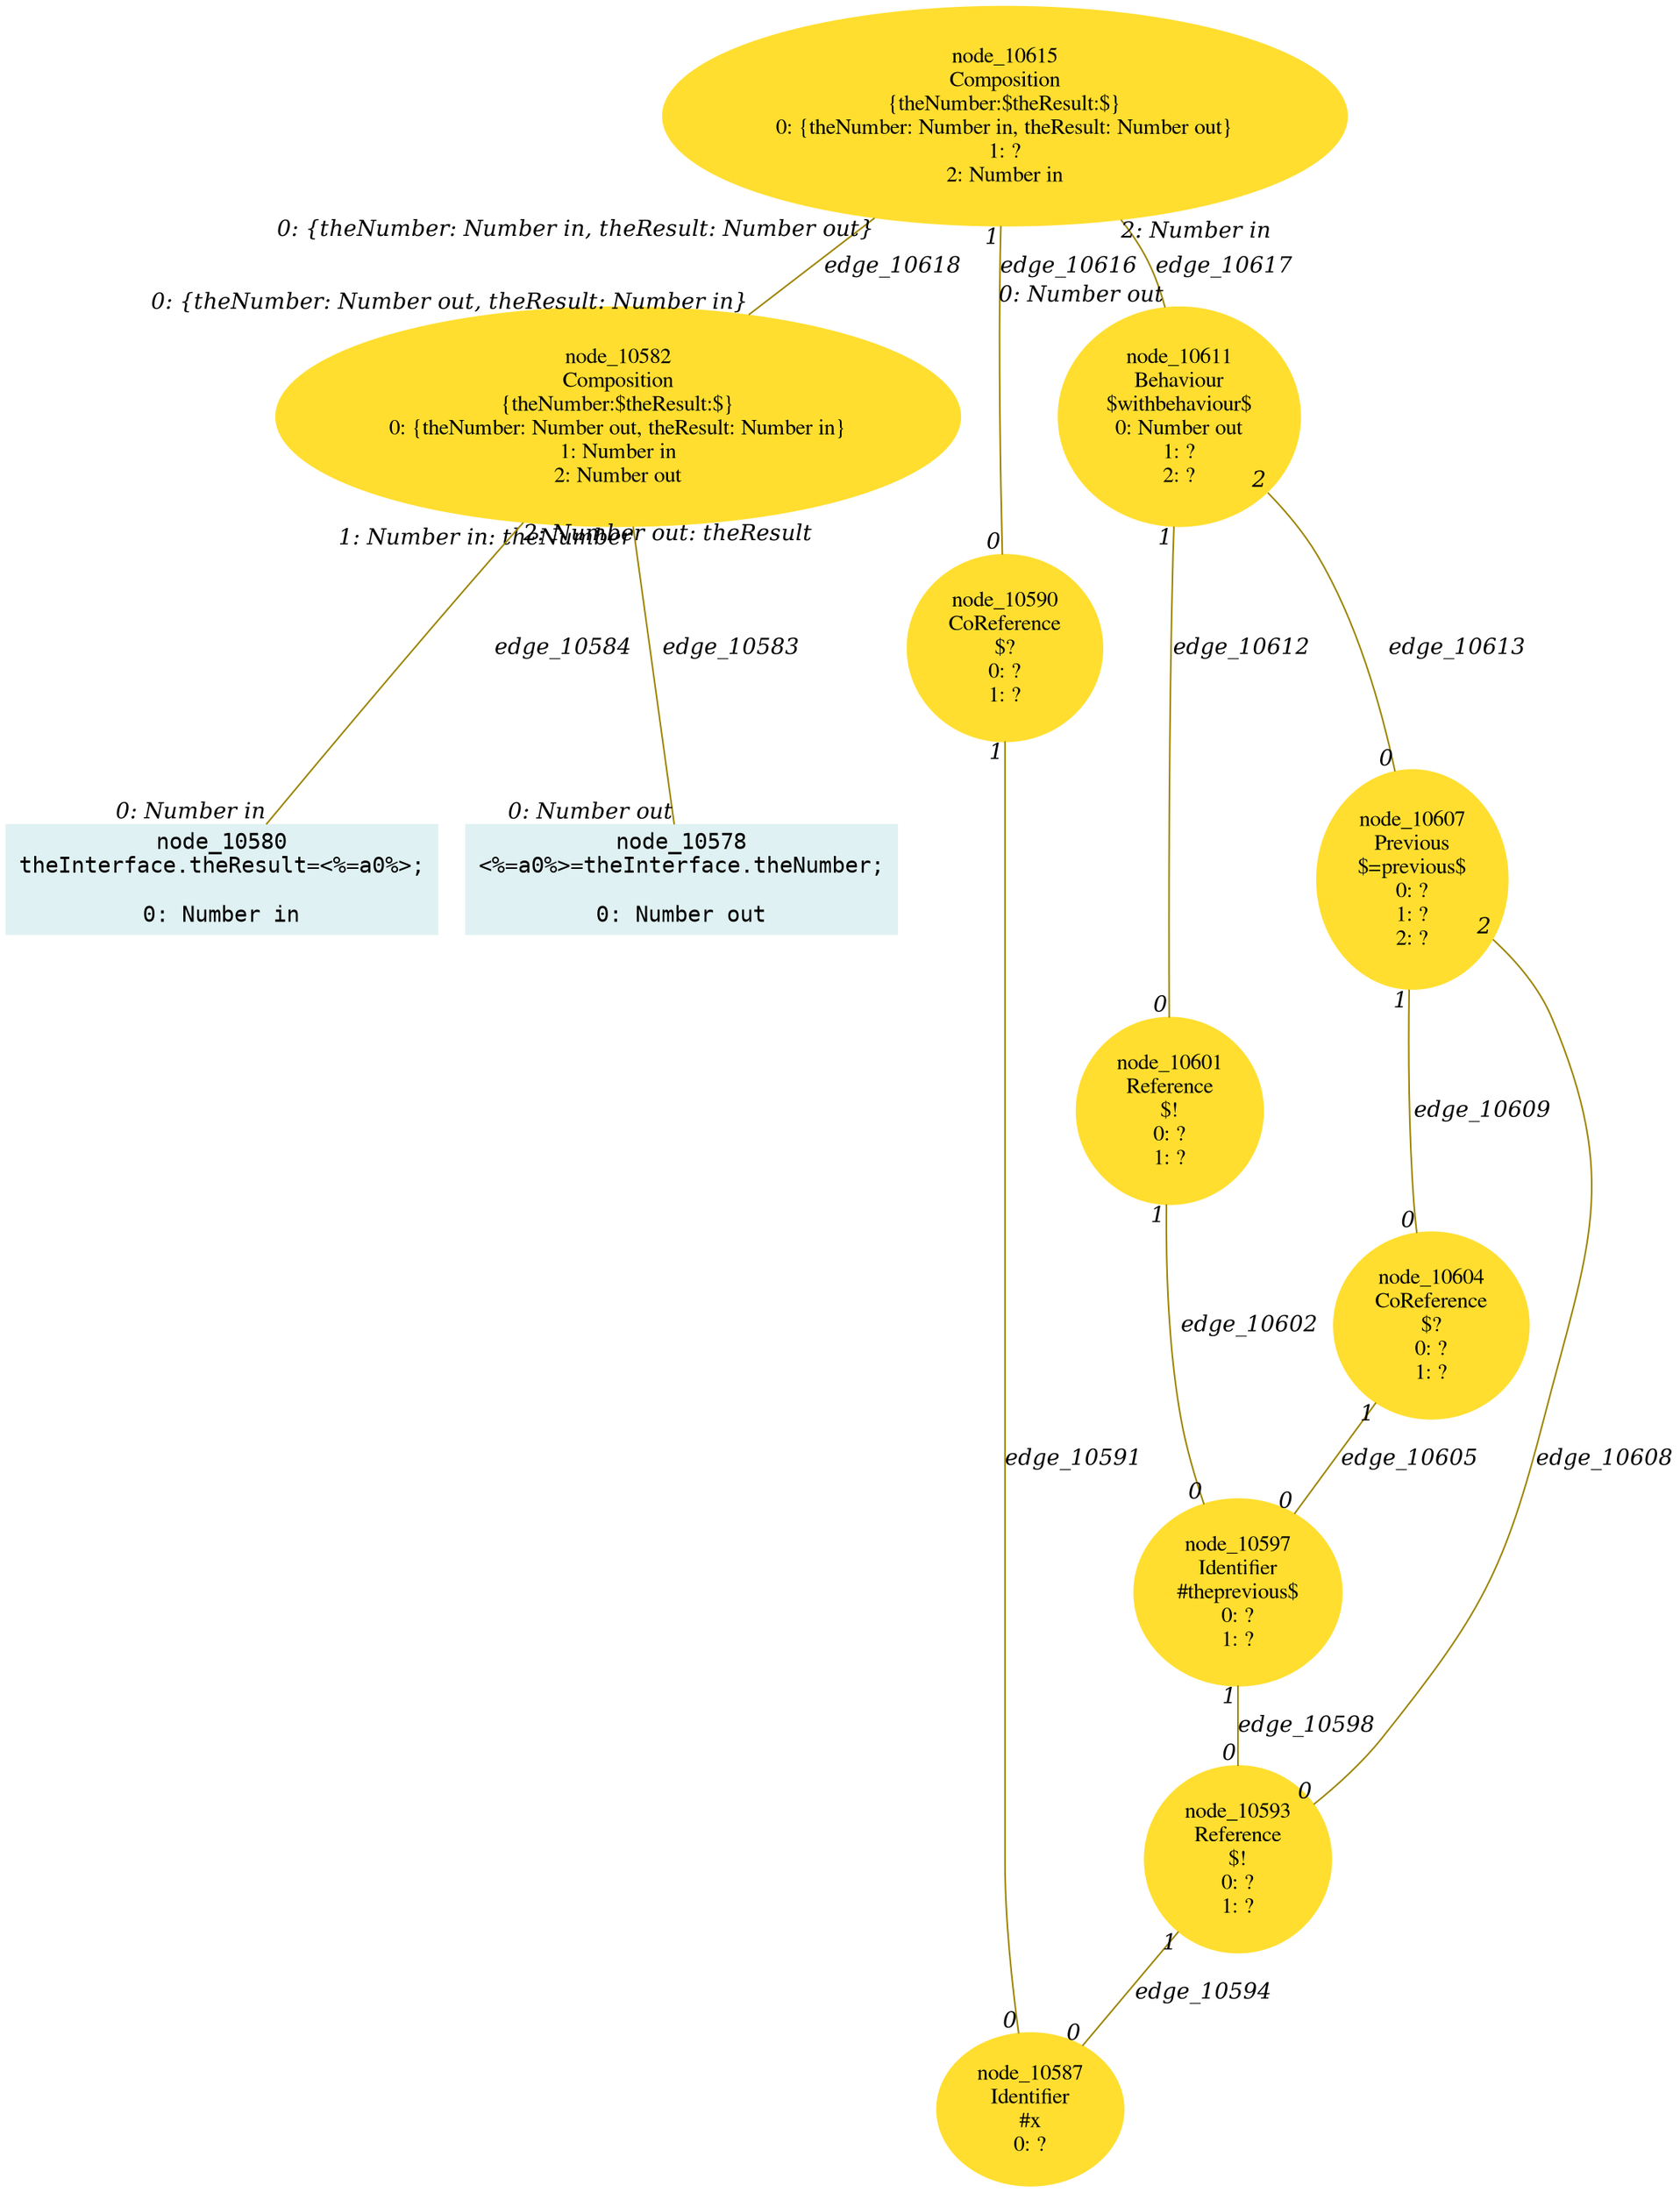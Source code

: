 digraph g{node_10578 [shape="box", style="filled", color="#dff1f2", fontname="Courier", label="node_10578
<%=a0%>=theInterface.theNumber;

0: Number out" ]
node_10580 [shape="box", style="filled", color="#dff1f2", fontname="Courier", label="node_10580
theInterface.theResult=<%=a0%>;

0: Number in" ]
node_10582 [shape="ellipse", style="filled", color="#ffde2f", fontname="Times", label="node_10582
Composition
{theNumber:$theResult:$}
0: {theNumber: Number out, theResult: Number in}
1: Number in
2: Number out" ]
node_10587 [shape="ellipse", style="filled", color="#ffde2f", fontname="Times", label="node_10587
Identifier
#x
0: ?" ]
node_10590 [shape="ellipse", style="filled", color="#ffde2f", fontname="Times", label="node_10590
CoReference
$?
0: ?
1: ?" ]
node_10593 [shape="ellipse", style="filled", color="#ffde2f", fontname="Times", label="node_10593
Reference
$!
0: ?
1: ?" ]
node_10597 [shape="ellipse", style="filled", color="#ffde2f", fontname="Times", label="node_10597
Identifier
#theprevious$
0: ?
1: ?" ]
node_10601 [shape="ellipse", style="filled", color="#ffde2f", fontname="Times", label="node_10601
Reference
$!
0: ?
1: ?" ]
node_10604 [shape="ellipse", style="filled", color="#ffde2f", fontname="Times", label="node_10604
CoReference
$?
0: ?
1: ?" ]
node_10607 [shape="ellipse", style="filled", color="#ffde2f", fontname="Times", label="node_10607
Previous
$=previous$
0: ?
1: ?
2: ?" ]
node_10611 [shape="ellipse", style="filled", color="#ffde2f", fontname="Times", label="node_10611
Behaviour
$withbehaviour$
0: Number out
1: ?
2: ?" ]
node_10615 [shape="ellipse", style="filled", color="#ffde2f", fontname="Times", label="node_10615
Composition
{theNumber:$theResult:$}
0: {theNumber: Number in, theResult: Number out}
1: ?
2: Number in" ]
node_10582 -> node_10578 [dir=none, arrowHead=none, fontname="Times-Italic", arrowsize=1, color="#9d8400", label="edge_10583",  headlabel="0: Number out", taillabel="1: Number in: theNumber" ]
node_10582 -> node_10580 [dir=none, arrowHead=none, fontname="Times-Italic", arrowsize=1, color="#9d8400", label="edge_10584",  headlabel="0: Number in", taillabel="2: Number out: theResult" ]
node_10590 -> node_10587 [dir=none, arrowHead=none, fontname="Times-Italic", arrowsize=1, color="#9d8400", label="edge_10591",  headlabel="0", taillabel="1" ]
node_10593 -> node_10587 [dir=none, arrowHead=none, fontname="Times-Italic", arrowsize=1, color="#9d8400", label="edge_10594",  headlabel="0", taillabel="1" ]
node_10597 -> node_10593 [dir=none, arrowHead=none, fontname="Times-Italic", arrowsize=1, color="#9d8400", label="edge_10598",  headlabel="0", taillabel="1" ]
node_10601 -> node_10597 [dir=none, arrowHead=none, fontname="Times-Italic", arrowsize=1, color="#9d8400", label="edge_10602",  headlabel="0", taillabel="1" ]
node_10604 -> node_10597 [dir=none, arrowHead=none, fontname="Times-Italic", arrowsize=1, color="#9d8400", label="edge_10605",  headlabel="0", taillabel="1" ]
node_10607 -> node_10593 [dir=none, arrowHead=none, fontname="Times-Italic", arrowsize=1, color="#9d8400", label="edge_10608",  headlabel="0", taillabel="2" ]
node_10607 -> node_10604 [dir=none, arrowHead=none, fontname="Times-Italic", arrowsize=1, color="#9d8400", label="edge_10609",  headlabel="0", taillabel="1" ]
node_10611 -> node_10601 [dir=none, arrowHead=none, fontname="Times-Italic", arrowsize=1, color="#9d8400", label="edge_10612",  headlabel="0", taillabel="1" ]
node_10611 -> node_10607 [dir=none, arrowHead=none, fontname="Times-Italic", arrowsize=1, color="#9d8400", label="edge_10613",  headlabel="0", taillabel="2" ]
node_10615 -> node_10590 [dir=none, arrowHead=none, fontname="Times-Italic", arrowsize=1, color="#9d8400", label="edge_10616",  headlabel="0", taillabel="1" ]
node_10615 -> node_10611 [dir=none, arrowHead=none, fontname="Times-Italic", arrowsize=1, color="#9d8400", label="edge_10617",  headlabel="0: Number out", taillabel="2: Number in" ]
node_10615 -> node_10582 [dir=none, arrowHead=none, fontname="Times-Italic", arrowsize=1, color="#9d8400", label="edge_10618",  headlabel="0: {theNumber: Number out, theResult: Number in}", taillabel="0: {theNumber: Number in, theResult: Number out}" ]
}